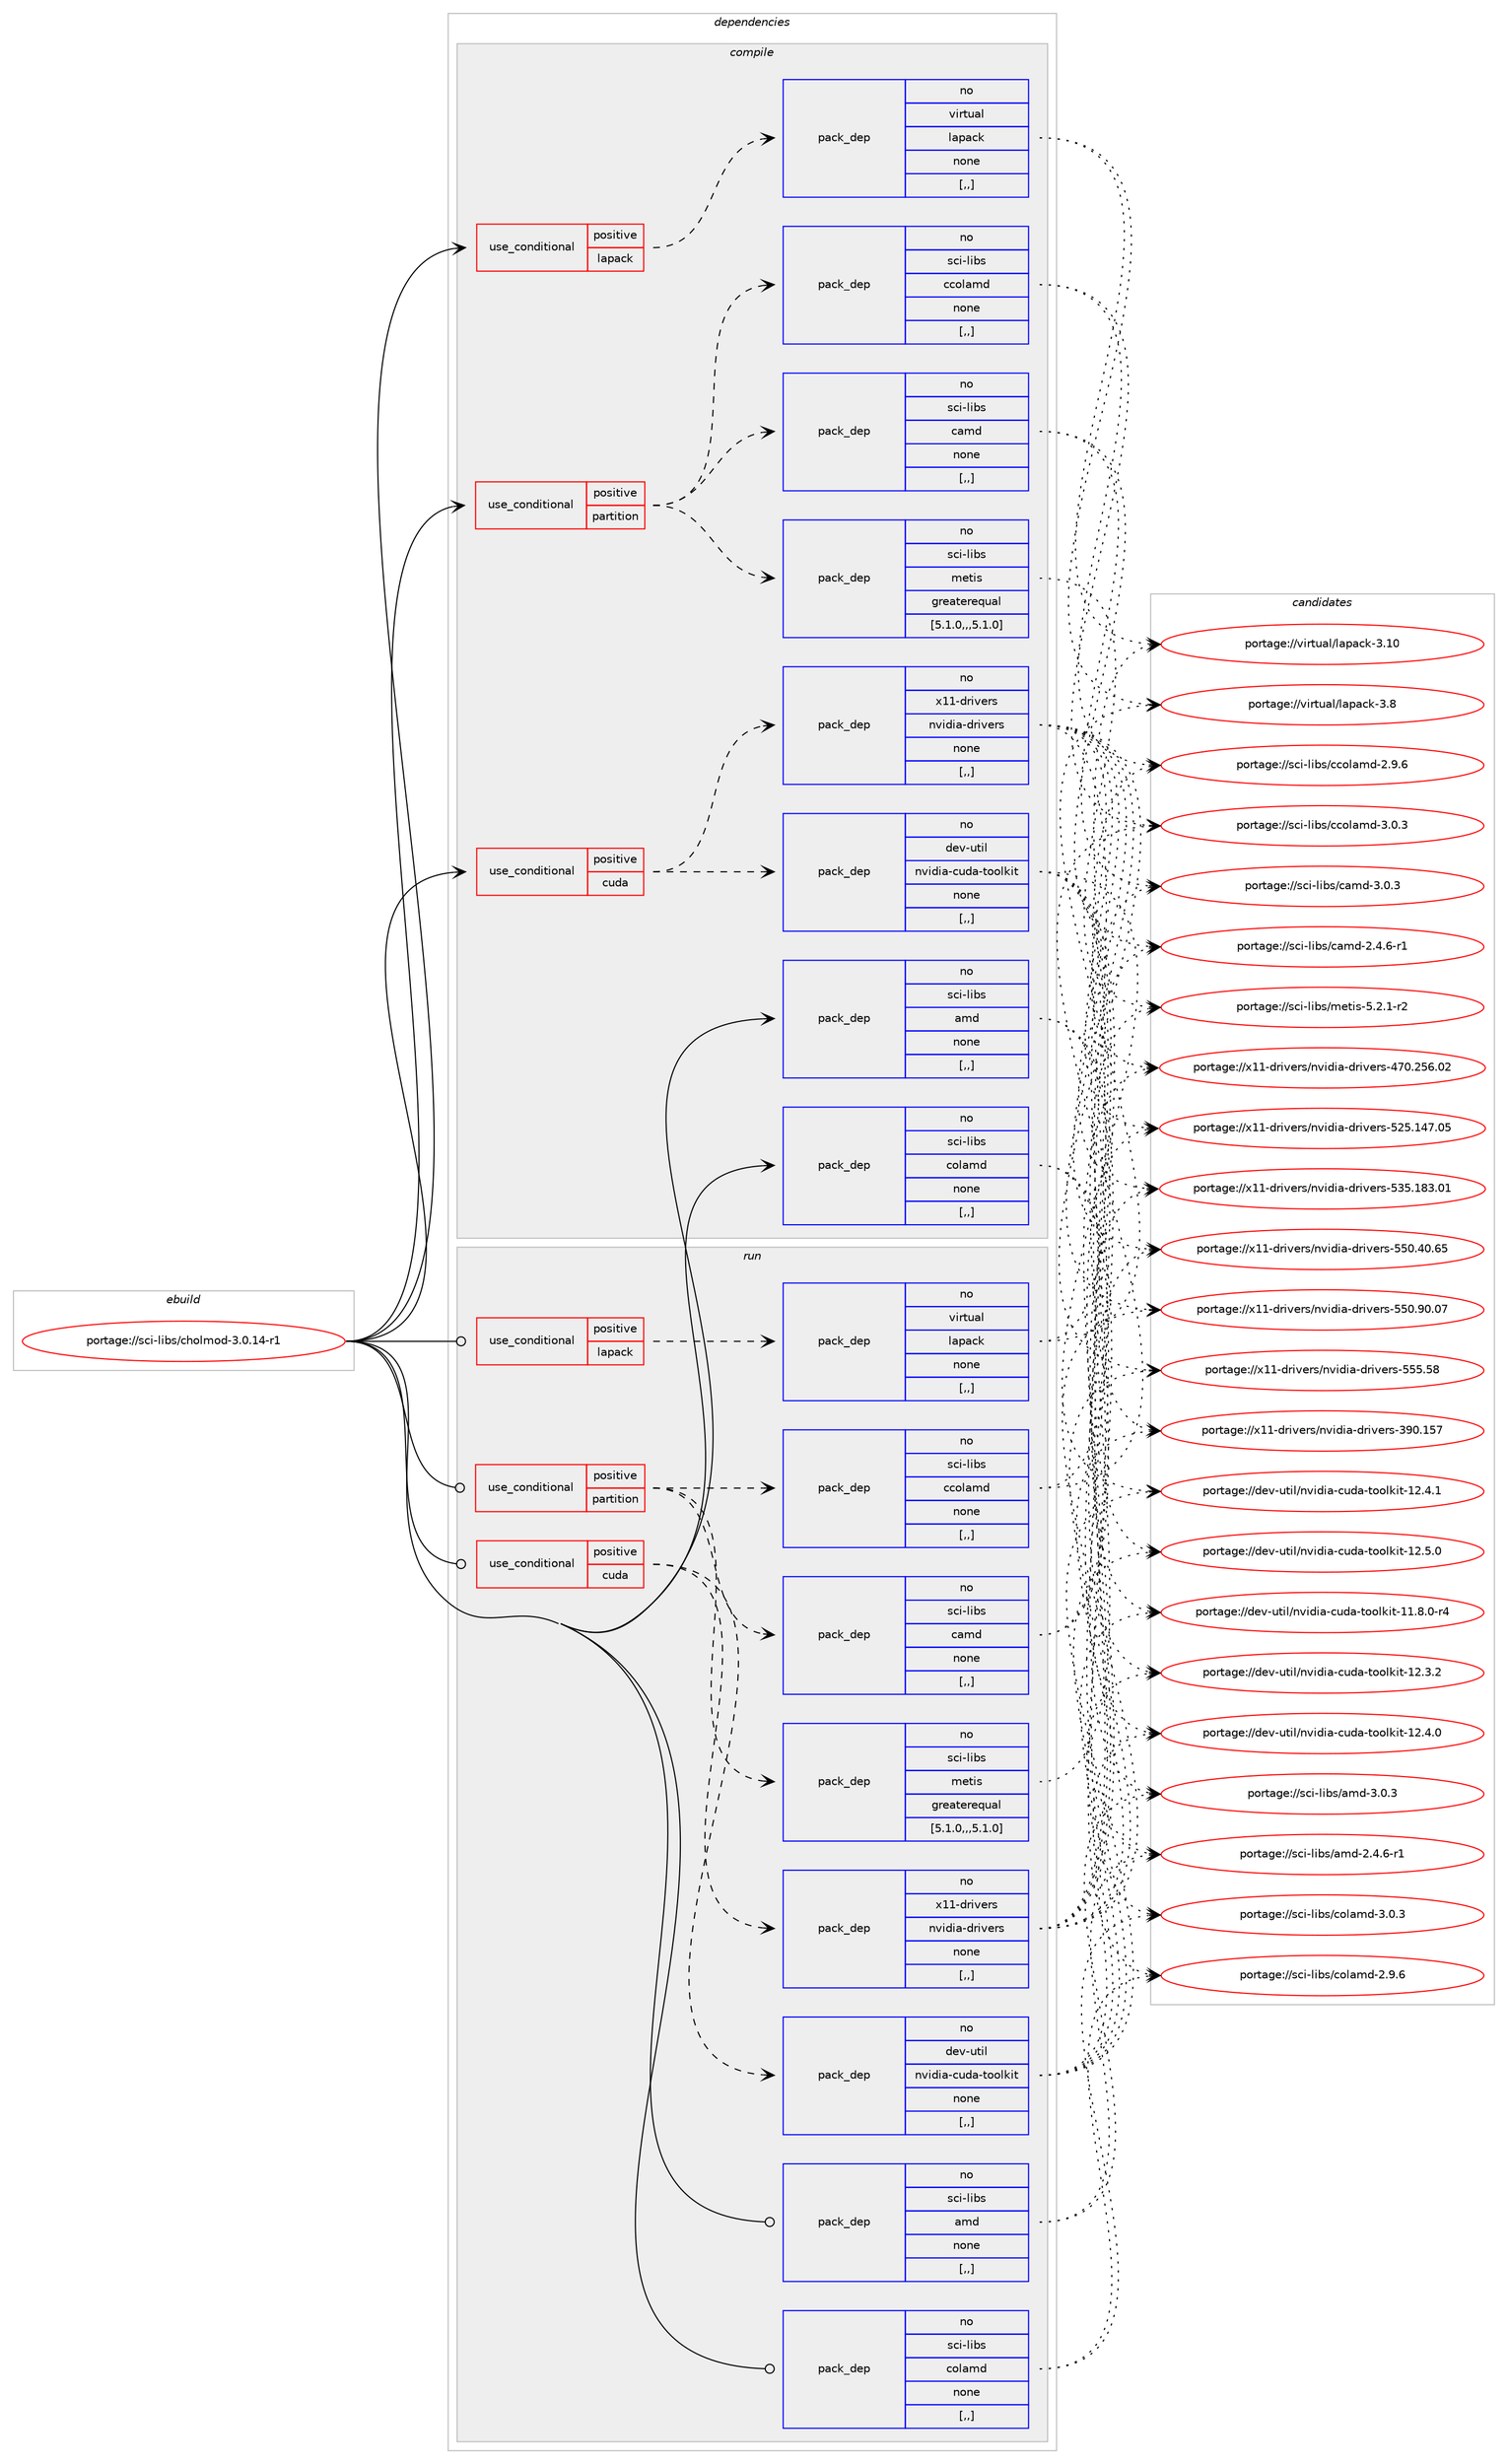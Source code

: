 digraph prolog {

# *************
# Graph options
# *************

newrank=true;
concentrate=true;
compound=true;
graph [rankdir=LR,fontname=Helvetica,fontsize=10,ranksep=1.5];#, ranksep=2.5, nodesep=0.2];
edge  [arrowhead=vee];
node  [fontname=Helvetica,fontsize=10];

# **********
# The ebuild
# **********

subgraph cluster_leftcol {
color=gray;
rank=same;
label=<<i>ebuild</i>>;
id [label="portage://sci-libs/cholmod-3.0.14-r1", color=red, width=4, href="../sci-libs/cholmod-3.0.14-r1.svg"];
}

# ****************
# The dependencies
# ****************

subgraph cluster_midcol {
color=gray;
label=<<i>dependencies</i>>;
subgraph cluster_compile {
fillcolor="#eeeeee";
style=filled;
label=<<i>compile</i>>;
subgraph cond103065 {
dependency390707 [label=<<TABLE BORDER="0" CELLBORDER="1" CELLSPACING="0" CELLPADDING="4"><TR><TD ROWSPAN="3" CELLPADDING="10">use_conditional</TD></TR><TR><TD>positive</TD></TR><TR><TD>cuda</TD></TR></TABLE>>, shape=none, color=red];
subgraph pack284863 {
dependency390708 [label=<<TABLE BORDER="0" CELLBORDER="1" CELLSPACING="0" CELLPADDING="4" WIDTH="220"><TR><TD ROWSPAN="6" CELLPADDING="30">pack_dep</TD></TR><TR><TD WIDTH="110">no</TD></TR><TR><TD>dev-util</TD></TR><TR><TD>nvidia-cuda-toolkit</TD></TR><TR><TD>none</TD></TR><TR><TD>[,,]</TD></TR></TABLE>>, shape=none, color=blue];
}
dependency390707:e -> dependency390708:w [weight=20,style="dashed",arrowhead="vee"];
subgraph pack284864 {
dependency390709 [label=<<TABLE BORDER="0" CELLBORDER="1" CELLSPACING="0" CELLPADDING="4" WIDTH="220"><TR><TD ROWSPAN="6" CELLPADDING="30">pack_dep</TD></TR><TR><TD WIDTH="110">no</TD></TR><TR><TD>x11-drivers</TD></TR><TR><TD>nvidia-drivers</TD></TR><TR><TD>none</TD></TR><TR><TD>[,,]</TD></TR></TABLE>>, shape=none, color=blue];
}
dependency390707:e -> dependency390709:w [weight=20,style="dashed",arrowhead="vee"];
}
id:e -> dependency390707:w [weight=20,style="solid",arrowhead="vee"];
subgraph cond103066 {
dependency390710 [label=<<TABLE BORDER="0" CELLBORDER="1" CELLSPACING="0" CELLPADDING="4"><TR><TD ROWSPAN="3" CELLPADDING="10">use_conditional</TD></TR><TR><TD>positive</TD></TR><TR><TD>lapack</TD></TR></TABLE>>, shape=none, color=red];
subgraph pack284865 {
dependency390711 [label=<<TABLE BORDER="0" CELLBORDER="1" CELLSPACING="0" CELLPADDING="4" WIDTH="220"><TR><TD ROWSPAN="6" CELLPADDING="30">pack_dep</TD></TR><TR><TD WIDTH="110">no</TD></TR><TR><TD>virtual</TD></TR><TR><TD>lapack</TD></TR><TR><TD>none</TD></TR><TR><TD>[,,]</TD></TR></TABLE>>, shape=none, color=blue];
}
dependency390710:e -> dependency390711:w [weight=20,style="dashed",arrowhead="vee"];
}
id:e -> dependency390710:w [weight=20,style="solid",arrowhead="vee"];
subgraph cond103067 {
dependency390712 [label=<<TABLE BORDER="0" CELLBORDER="1" CELLSPACING="0" CELLPADDING="4"><TR><TD ROWSPAN="3" CELLPADDING="10">use_conditional</TD></TR><TR><TD>positive</TD></TR><TR><TD>partition</TD></TR></TABLE>>, shape=none, color=red];
subgraph pack284866 {
dependency390713 [label=<<TABLE BORDER="0" CELLBORDER="1" CELLSPACING="0" CELLPADDING="4" WIDTH="220"><TR><TD ROWSPAN="6" CELLPADDING="30">pack_dep</TD></TR><TR><TD WIDTH="110">no</TD></TR><TR><TD>sci-libs</TD></TR><TR><TD>camd</TD></TR><TR><TD>none</TD></TR><TR><TD>[,,]</TD></TR></TABLE>>, shape=none, color=blue];
}
dependency390712:e -> dependency390713:w [weight=20,style="dashed",arrowhead="vee"];
subgraph pack284867 {
dependency390714 [label=<<TABLE BORDER="0" CELLBORDER="1" CELLSPACING="0" CELLPADDING="4" WIDTH="220"><TR><TD ROWSPAN="6" CELLPADDING="30">pack_dep</TD></TR><TR><TD WIDTH="110">no</TD></TR><TR><TD>sci-libs</TD></TR><TR><TD>ccolamd</TD></TR><TR><TD>none</TD></TR><TR><TD>[,,]</TD></TR></TABLE>>, shape=none, color=blue];
}
dependency390712:e -> dependency390714:w [weight=20,style="dashed",arrowhead="vee"];
subgraph pack284868 {
dependency390715 [label=<<TABLE BORDER="0" CELLBORDER="1" CELLSPACING="0" CELLPADDING="4" WIDTH="220"><TR><TD ROWSPAN="6" CELLPADDING="30">pack_dep</TD></TR><TR><TD WIDTH="110">no</TD></TR><TR><TD>sci-libs</TD></TR><TR><TD>metis</TD></TR><TR><TD>greaterequal</TD></TR><TR><TD>[5.1.0,,,5.1.0]</TD></TR></TABLE>>, shape=none, color=blue];
}
dependency390712:e -> dependency390715:w [weight=20,style="dashed",arrowhead="vee"];
}
id:e -> dependency390712:w [weight=20,style="solid",arrowhead="vee"];
subgraph pack284869 {
dependency390716 [label=<<TABLE BORDER="0" CELLBORDER="1" CELLSPACING="0" CELLPADDING="4" WIDTH="220"><TR><TD ROWSPAN="6" CELLPADDING="30">pack_dep</TD></TR><TR><TD WIDTH="110">no</TD></TR><TR><TD>sci-libs</TD></TR><TR><TD>amd</TD></TR><TR><TD>none</TD></TR><TR><TD>[,,]</TD></TR></TABLE>>, shape=none, color=blue];
}
id:e -> dependency390716:w [weight=20,style="solid",arrowhead="vee"];
subgraph pack284870 {
dependency390717 [label=<<TABLE BORDER="0" CELLBORDER="1" CELLSPACING="0" CELLPADDING="4" WIDTH="220"><TR><TD ROWSPAN="6" CELLPADDING="30">pack_dep</TD></TR><TR><TD WIDTH="110">no</TD></TR><TR><TD>sci-libs</TD></TR><TR><TD>colamd</TD></TR><TR><TD>none</TD></TR><TR><TD>[,,]</TD></TR></TABLE>>, shape=none, color=blue];
}
id:e -> dependency390717:w [weight=20,style="solid",arrowhead="vee"];
}
subgraph cluster_compileandrun {
fillcolor="#eeeeee";
style=filled;
label=<<i>compile and run</i>>;
}
subgraph cluster_run {
fillcolor="#eeeeee";
style=filled;
label=<<i>run</i>>;
subgraph cond103068 {
dependency390718 [label=<<TABLE BORDER="0" CELLBORDER="1" CELLSPACING="0" CELLPADDING="4"><TR><TD ROWSPAN="3" CELLPADDING="10">use_conditional</TD></TR><TR><TD>positive</TD></TR><TR><TD>cuda</TD></TR></TABLE>>, shape=none, color=red];
subgraph pack284871 {
dependency390719 [label=<<TABLE BORDER="0" CELLBORDER="1" CELLSPACING="0" CELLPADDING="4" WIDTH="220"><TR><TD ROWSPAN="6" CELLPADDING="30">pack_dep</TD></TR><TR><TD WIDTH="110">no</TD></TR><TR><TD>dev-util</TD></TR><TR><TD>nvidia-cuda-toolkit</TD></TR><TR><TD>none</TD></TR><TR><TD>[,,]</TD></TR></TABLE>>, shape=none, color=blue];
}
dependency390718:e -> dependency390719:w [weight=20,style="dashed",arrowhead="vee"];
subgraph pack284872 {
dependency390720 [label=<<TABLE BORDER="0" CELLBORDER="1" CELLSPACING="0" CELLPADDING="4" WIDTH="220"><TR><TD ROWSPAN="6" CELLPADDING="30">pack_dep</TD></TR><TR><TD WIDTH="110">no</TD></TR><TR><TD>x11-drivers</TD></TR><TR><TD>nvidia-drivers</TD></TR><TR><TD>none</TD></TR><TR><TD>[,,]</TD></TR></TABLE>>, shape=none, color=blue];
}
dependency390718:e -> dependency390720:w [weight=20,style="dashed",arrowhead="vee"];
}
id:e -> dependency390718:w [weight=20,style="solid",arrowhead="odot"];
subgraph cond103069 {
dependency390721 [label=<<TABLE BORDER="0" CELLBORDER="1" CELLSPACING="0" CELLPADDING="4"><TR><TD ROWSPAN="3" CELLPADDING="10">use_conditional</TD></TR><TR><TD>positive</TD></TR><TR><TD>lapack</TD></TR></TABLE>>, shape=none, color=red];
subgraph pack284873 {
dependency390722 [label=<<TABLE BORDER="0" CELLBORDER="1" CELLSPACING="0" CELLPADDING="4" WIDTH="220"><TR><TD ROWSPAN="6" CELLPADDING="30">pack_dep</TD></TR><TR><TD WIDTH="110">no</TD></TR><TR><TD>virtual</TD></TR><TR><TD>lapack</TD></TR><TR><TD>none</TD></TR><TR><TD>[,,]</TD></TR></TABLE>>, shape=none, color=blue];
}
dependency390721:e -> dependency390722:w [weight=20,style="dashed",arrowhead="vee"];
}
id:e -> dependency390721:w [weight=20,style="solid",arrowhead="odot"];
subgraph cond103070 {
dependency390723 [label=<<TABLE BORDER="0" CELLBORDER="1" CELLSPACING="0" CELLPADDING="4"><TR><TD ROWSPAN="3" CELLPADDING="10">use_conditional</TD></TR><TR><TD>positive</TD></TR><TR><TD>partition</TD></TR></TABLE>>, shape=none, color=red];
subgraph pack284874 {
dependency390724 [label=<<TABLE BORDER="0" CELLBORDER="1" CELLSPACING="0" CELLPADDING="4" WIDTH="220"><TR><TD ROWSPAN="6" CELLPADDING="30">pack_dep</TD></TR><TR><TD WIDTH="110">no</TD></TR><TR><TD>sci-libs</TD></TR><TR><TD>camd</TD></TR><TR><TD>none</TD></TR><TR><TD>[,,]</TD></TR></TABLE>>, shape=none, color=blue];
}
dependency390723:e -> dependency390724:w [weight=20,style="dashed",arrowhead="vee"];
subgraph pack284875 {
dependency390725 [label=<<TABLE BORDER="0" CELLBORDER="1" CELLSPACING="0" CELLPADDING="4" WIDTH="220"><TR><TD ROWSPAN="6" CELLPADDING="30">pack_dep</TD></TR><TR><TD WIDTH="110">no</TD></TR><TR><TD>sci-libs</TD></TR><TR><TD>ccolamd</TD></TR><TR><TD>none</TD></TR><TR><TD>[,,]</TD></TR></TABLE>>, shape=none, color=blue];
}
dependency390723:e -> dependency390725:w [weight=20,style="dashed",arrowhead="vee"];
subgraph pack284876 {
dependency390726 [label=<<TABLE BORDER="0" CELLBORDER="1" CELLSPACING="0" CELLPADDING="4" WIDTH="220"><TR><TD ROWSPAN="6" CELLPADDING="30">pack_dep</TD></TR><TR><TD WIDTH="110">no</TD></TR><TR><TD>sci-libs</TD></TR><TR><TD>metis</TD></TR><TR><TD>greaterequal</TD></TR><TR><TD>[5.1.0,,,5.1.0]</TD></TR></TABLE>>, shape=none, color=blue];
}
dependency390723:e -> dependency390726:w [weight=20,style="dashed",arrowhead="vee"];
}
id:e -> dependency390723:w [weight=20,style="solid",arrowhead="odot"];
subgraph pack284877 {
dependency390727 [label=<<TABLE BORDER="0" CELLBORDER="1" CELLSPACING="0" CELLPADDING="4" WIDTH="220"><TR><TD ROWSPAN="6" CELLPADDING="30">pack_dep</TD></TR><TR><TD WIDTH="110">no</TD></TR><TR><TD>sci-libs</TD></TR><TR><TD>amd</TD></TR><TR><TD>none</TD></TR><TR><TD>[,,]</TD></TR></TABLE>>, shape=none, color=blue];
}
id:e -> dependency390727:w [weight=20,style="solid",arrowhead="odot"];
subgraph pack284878 {
dependency390728 [label=<<TABLE BORDER="0" CELLBORDER="1" CELLSPACING="0" CELLPADDING="4" WIDTH="220"><TR><TD ROWSPAN="6" CELLPADDING="30">pack_dep</TD></TR><TR><TD WIDTH="110">no</TD></TR><TR><TD>sci-libs</TD></TR><TR><TD>colamd</TD></TR><TR><TD>none</TD></TR><TR><TD>[,,]</TD></TR></TABLE>>, shape=none, color=blue];
}
id:e -> dependency390728:w [weight=20,style="solid",arrowhead="odot"];
}
}

# **************
# The candidates
# **************

subgraph cluster_choices {
rank=same;
color=gray;
label=<<i>candidates</i>>;

subgraph choice284863 {
color=black;
nodesep=1;
choice10010111845117116105108471101181051001059745991171009745116111111108107105116454949465646484511452 [label="portage://dev-util/nvidia-cuda-toolkit-11.8.0-r4", color=red, width=4,href="../dev-util/nvidia-cuda-toolkit-11.8.0-r4.svg"];
choice1001011184511711610510847110118105100105974599117100974511611111110810710511645495046514650 [label="portage://dev-util/nvidia-cuda-toolkit-12.3.2", color=red, width=4,href="../dev-util/nvidia-cuda-toolkit-12.3.2.svg"];
choice1001011184511711610510847110118105100105974599117100974511611111110810710511645495046524648 [label="portage://dev-util/nvidia-cuda-toolkit-12.4.0", color=red, width=4,href="../dev-util/nvidia-cuda-toolkit-12.4.0.svg"];
choice1001011184511711610510847110118105100105974599117100974511611111110810710511645495046524649 [label="portage://dev-util/nvidia-cuda-toolkit-12.4.1", color=red, width=4,href="../dev-util/nvidia-cuda-toolkit-12.4.1.svg"];
choice1001011184511711610510847110118105100105974599117100974511611111110810710511645495046534648 [label="portage://dev-util/nvidia-cuda-toolkit-12.5.0", color=red, width=4,href="../dev-util/nvidia-cuda-toolkit-12.5.0.svg"];
dependency390708:e -> choice10010111845117116105108471101181051001059745991171009745116111111108107105116454949465646484511452:w [style=dotted,weight="100"];
dependency390708:e -> choice1001011184511711610510847110118105100105974599117100974511611111110810710511645495046514650:w [style=dotted,weight="100"];
dependency390708:e -> choice1001011184511711610510847110118105100105974599117100974511611111110810710511645495046524648:w [style=dotted,weight="100"];
dependency390708:e -> choice1001011184511711610510847110118105100105974599117100974511611111110810710511645495046524649:w [style=dotted,weight="100"];
dependency390708:e -> choice1001011184511711610510847110118105100105974599117100974511611111110810710511645495046534648:w [style=dotted,weight="100"];
}
subgraph choice284864 {
color=black;
nodesep=1;
choice1204949451001141051181011141154711011810510010597451001141051181011141154551574846495355 [label="portage://x11-drivers/nvidia-drivers-390.157", color=red, width=4,href="../x11-drivers/nvidia-drivers-390.157.svg"];
choice1204949451001141051181011141154711011810510010597451001141051181011141154552554846505354464850 [label="portage://x11-drivers/nvidia-drivers-470.256.02", color=red, width=4,href="../x11-drivers/nvidia-drivers-470.256.02.svg"];
choice1204949451001141051181011141154711011810510010597451001141051181011141154553505346495255464853 [label="portage://x11-drivers/nvidia-drivers-525.147.05", color=red, width=4,href="../x11-drivers/nvidia-drivers-525.147.05.svg"];
choice1204949451001141051181011141154711011810510010597451001141051181011141154553515346495651464849 [label="portage://x11-drivers/nvidia-drivers-535.183.01", color=red, width=4,href="../x11-drivers/nvidia-drivers-535.183.01.svg"];
choice12049494510011410511810111411547110118105100105974510011410511810111411545535348465248465453 [label="portage://x11-drivers/nvidia-drivers-550.40.65", color=red, width=4,href="../x11-drivers/nvidia-drivers-550.40.65.svg"];
choice12049494510011410511810111411547110118105100105974510011410511810111411545535348465748464855 [label="portage://x11-drivers/nvidia-drivers-550.90.07", color=red, width=4,href="../x11-drivers/nvidia-drivers-550.90.07.svg"];
choice12049494510011410511810111411547110118105100105974510011410511810111411545535353465356 [label="portage://x11-drivers/nvidia-drivers-555.58", color=red, width=4,href="../x11-drivers/nvidia-drivers-555.58.svg"];
dependency390709:e -> choice1204949451001141051181011141154711011810510010597451001141051181011141154551574846495355:w [style=dotted,weight="100"];
dependency390709:e -> choice1204949451001141051181011141154711011810510010597451001141051181011141154552554846505354464850:w [style=dotted,weight="100"];
dependency390709:e -> choice1204949451001141051181011141154711011810510010597451001141051181011141154553505346495255464853:w [style=dotted,weight="100"];
dependency390709:e -> choice1204949451001141051181011141154711011810510010597451001141051181011141154553515346495651464849:w [style=dotted,weight="100"];
dependency390709:e -> choice12049494510011410511810111411547110118105100105974510011410511810111411545535348465248465453:w [style=dotted,weight="100"];
dependency390709:e -> choice12049494510011410511810111411547110118105100105974510011410511810111411545535348465748464855:w [style=dotted,weight="100"];
dependency390709:e -> choice12049494510011410511810111411547110118105100105974510011410511810111411545535353465356:w [style=dotted,weight="100"];
}
subgraph choice284865 {
color=black;
nodesep=1;
choice11810511411611797108471089711297991074551464948 [label="portage://virtual/lapack-3.10", color=red, width=4,href="../virtual/lapack-3.10.svg"];
choice118105114116117971084710897112979910745514656 [label="portage://virtual/lapack-3.8", color=red, width=4,href="../virtual/lapack-3.8.svg"];
dependency390711:e -> choice11810511411611797108471089711297991074551464948:w [style=dotted,weight="100"];
dependency390711:e -> choice118105114116117971084710897112979910745514656:w [style=dotted,weight="100"];
}
subgraph choice284866 {
color=black;
nodesep=1;
choice1159910545108105981154799971091004550465246544511449 [label="portage://sci-libs/camd-2.4.6-r1", color=red, width=4,href="../sci-libs/camd-2.4.6-r1.svg"];
choice115991054510810598115479997109100455146484651 [label="portage://sci-libs/camd-3.0.3", color=red, width=4,href="../sci-libs/camd-3.0.3.svg"];
dependency390713:e -> choice1159910545108105981154799971091004550465246544511449:w [style=dotted,weight="100"];
dependency390713:e -> choice115991054510810598115479997109100455146484651:w [style=dotted,weight="100"];
}
subgraph choice284867 {
color=black;
nodesep=1;
choice11599105451081059811547999911110897109100455046574654 [label="portage://sci-libs/ccolamd-2.9.6", color=red, width=4,href="../sci-libs/ccolamd-2.9.6.svg"];
choice11599105451081059811547999911110897109100455146484651 [label="portage://sci-libs/ccolamd-3.0.3", color=red, width=4,href="../sci-libs/ccolamd-3.0.3.svg"];
dependency390714:e -> choice11599105451081059811547999911110897109100455046574654:w [style=dotted,weight="100"];
dependency390714:e -> choice11599105451081059811547999911110897109100455146484651:w [style=dotted,weight="100"];
}
subgraph choice284868 {
color=black;
nodesep=1;
choice115991054510810598115471091011161051154553465046494511450 [label="portage://sci-libs/metis-5.2.1-r2", color=red, width=4,href="../sci-libs/metis-5.2.1-r2.svg"];
dependency390715:e -> choice115991054510810598115471091011161051154553465046494511450:w [style=dotted,weight="100"];
}
subgraph choice284869 {
color=black;
nodesep=1;
choice11599105451081059811547971091004550465246544511449 [label="portage://sci-libs/amd-2.4.6-r1", color=red, width=4,href="../sci-libs/amd-2.4.6-r1.svg"];
choice1159910545108105981154797109100455146484651 [label="portage://sci-libs/amd-3.0.3", color=red, width=4,href="../sci-libs/amd-3.0.3.svg"];
dependency390716:e -> choice11599105451081059811547971091004550465246544511449:w [style=dotted,weight="100"];
dependency390716:e -> choice1159910545108105981154797109100455146484651:w [style=dotted,weight="100"];
}
subgraph choice284870 {
color=black;
nodesep=1;
choice115991054510810598115479911110897109100455046574654 [label="portage://sci-libs/colamd-2.9.6", color=red, width=4,href="../sci-libs/colamd-2.9.6.svg"];
choice115991054510810598115479911110897109100455146484651 [label="portage://sci-libs/colamd-3.0.3", color=red, width=4,href="../sci-libs/colamd-3.0.3.svg"];
dependency390717:e -> choice115991054510810598115479911110897109100455046574654:w [style=dotted,weight="100"];
dependency390717:e -> choice115991054510810598115479911110897109100455146484651:w [style=dotted,weight="100"];
}
subgraph choice284871 {
color=black;
nodesep=1;
choice10010111845117116105108471101181051001059745991171009745116111111108107105116454949465646484511452 [label="portage://dev-util/nvidia-cuda-toolkit-11.8.0-r4", color=red, width=4,href="../dev-util/nvidia-cuda-toolkit-11.8.0-r4.svg"];
choice1001011184511711610510847110118105100105974599117100974511611111110810710511645495046514650 [label="portage://dev-util/nvidia-cuda-toolkit-12.3.2", color=red, width=4,href="../dev-util/nvidia-cuda-toolkit-12.3.2.svg"];
choice1001011184511711610510847110118105100105974599117100974511611111110810710511645495046524648 [label="portage://dev-util/nvidia-cuda-toolkit-12.4.0", color=red, width=4,href="../dev-util/nvidia-cuda-toolkit-12.4.0.svg"];
choice1001011184511711610510847110118105100105974599117100974511611111110810710511645495046524649 [label="portage://dev-util/nvidia-cuda-toolkit-12.4.1", color=red, width=4,href="../dev-util/nvidia-cuda-toolkit-12.4.1.svg"];
choice1001011184511711610510847110118105100105974599117100974511611111110810710511645495046534648 [label="portage://dev-util/nvidia-cuda-toolkit-12.5.0", color=red, width=4,href="../dev-util/nvidia-cuda-toolkit-12.5.0.svg"];
dependency390719:e -> choice10010111845117116105108471101181051001059745991171009745116111111108107105116454949465646484511452:w [style=dotted,weight="100"];
dependency390719:e -> choice1001011184511711610510847110118105100105974599117100974511611111110810710511645495046514650:w [style=dotted,weight="100"];
dependency390719:e -> choice1001011184511711610510847110118105100105974599117100974511611111110810710511645495046524648:w [style=dotted,weight="100"];
dependency390719:e -> choice1001011184511711610510847110118105100105974599117100974511611111110810710511645495046524649:w [style=dotted,weight="100"];
dependency390719:e -> choice1001011184511711610510847110118105100105974599117100974511611111110810710511645495046534648:w [style=dotted,weight="100"];
}
subgraph choice284872 {
color=black;
nodesep=1;
choice1204949451001141051181011141154711011810510010597451001141051181011141154551574846495355 [label="portage://x11-drivers/nvidia-drivers-390.157", color=red, width=4,href="../x11-drivers/nvidia-drivers-390.157.svg"];
choice1204949451001141051181011141154711011810510010597451001141051181011141154552554846505354464850 [label="portage://x11-drivers/nvidia-drivers-470.256.02", color=red, width=4,href="../x11-drivers/nvidia-drivers-470.256.02.svg"];
choice1204949451001141051181011141154711011810510010597451001141051181011141154553505346495255464853 [label="portage://x11-drivers/nvidia-drivers-525.147.05", color=red, width=4,href="../x11-drivers/nvidia-drivers-525.147.05.svg"];
choice1204949451001141051181011141154711011810510010597451001141051181011141154553515346495651464849 [label="portage://x11-drivers/nvidia-drivers-535.183.01", color=red, width=4,href="../x11-drivers/nvidia-drivers-535.183.01.svg"];
choice12049494510011410511810111411547110118105100105974510011410511810111411545535348465248465453 [label="portage://x11-drivers/nvidia-drivers-550.40.65", color=red, width=4,href="../x11-drivers/nvidia-drivers-550.40.65.svg"];
choice12049494510011410511810111411547110118105100105974510011410511810111411545535348465748464855 [label="portage://x11-drivers/nvidia-drivers-550.90.07", color=red, width=4,href="../x11-drivers/nvidia-drivers-550.90.07.svg"];
choice12049494510011410511810111411547110118105100105974510011410511810111411545535353465356 [label="portage://x11-drivers/nvidia-drivers-555.58", color=red, width=4,href="../x11-drivers/nvidia-drivers-555.58.svg"];
dependency390720:e -> choice1204949451001141051181011141154711011810510010597451001141051181011141154551574846495355:w [style=dotted,weight="100"];
dependency390720:e -> choice1204949451001141051181011141154711011810510010597451001141051181011141154552554846505354464850:w [style=dotted,weight="100"];
dependency390720:e -> choice1204949451001141051181011141154711011810510010597451001141051181011141154553505346495255464853:w [style=dotted,weight="100"];
dependency390720:e -> choice1204949451001141051181011141154711011810510010597451001141051181011141154553515346495651464849:w [style=dotted,weight="100"];
dependency390720:e -> choice12049494510011410511810111411547110118105100105974510011410511810111411545535348465248465453:w [style=dotted,weight="100"];
dependency390720:e -> choice12049494510011410511810111411547110118105100105974510011410511810111411545535348465748464855:w [style=dotted,weight="100"];
dependency390720:e -> choice12049494510011410511810111411547110118105100105974510011410511810111411545535353465356:w [style=dotted,weight="100"];
}
subgraph choice284873 {
color=black;
nodesep=1;
choice11810511411611797108471089711297991074551464948 [label="portage://virtual/lapack-3.10", color=red, width=4,href="../virtual/lapack-3.10.svg"];
choice118105114116117971084710897112979910745514656 [label="portage://virtual/lapack-3.8", color=red, width=4,href="../virtual/lapack-3.8.svg"];
dependency390722:e -> choice11810511411611797108471089711297991074551464948:w [style=dotted,weight="100"];
dependency390722:e -> choice118105114116117971084710897112979910745514656:w [style=dotted,weight="100"];
}
subgraph choice284874 {
color=black;
nodesep=1;
choice1159910545108105981154799971091004550465246544511449 [label="portage://sci-libs/camd-2.4.6-r1", color=red, width=4,href="../sci-libs/camd-2.4.6-r1.svg"];
choice115991054510810598115479997109100455146484651 [label="portage://sci-libs/camd-3.0.3", color=red, width=4,href="../sci-libs/camd-3.0.3.svg"];
dependency390724:e -> choice1159910545108105981154799971091004550465246544511449:w [style=dotted,weight="100"];
dependency390724:e -> choice115991054510810598115479997109100455146484651:w [style=dotted,weight="100"];
}
subgraph choice284875 {
color=black;
nodesep=1;
choice11599105451081059811547999911110897109100455046574654 [label="portage://sci-libs/ccolamd-2.9.6", color=red, width=4,href="../sci-libs/ccolamd-2.9.6.svg"];
choice11599105451081059811547999911110897109100455146484651 [label="portage://sci-libs/ccolamd-3.0.3", color=red, width=4,href="../sci-libs/ccolamd-3.0.3.svg"];
dependency390725:e -> choice11599105451081059811547999911110897109100455046574654:w [style=dotted,weight="100"];
dependency390725:e -> choice11599105451081059811547999911110897109100455146484651:w [style=dotted,weight="100"];
}
subgraph choice284876 {
color=black;
nodesep=1;
choice115991054510810598115471091011161051154553465046494511450 [label="portage://sci-libs/metis-5.2.1-r2", color=red, width=4,href="../sci-libs/metis-5.2.1-r2.svg"];
dependency390726:e -> choice115991054510810598115471091011161051154553465046494511450:w [style=dotted,weight="100"];
}
subgraph choice284877 {
color=black;
nodesep=1;
choice11599105451081059811547971091004550465246544511449 [label="portage://sci-libs/amd-2.4.6-r1", color=red, width=4,href="../sci-libs/amd-2.4.6-r1.svg"];
choice1159910545108105981154797109100455146484651 [label="portage://sci-libs/amd-3.0.3", color=red, width=4,href="../sci-libs/amd-3.0.3.svg"];
dependency390727:e -> choice11599105451081059811547971091004550465246544511449:w [style=dotted,weight="100"];
dependency390727:e -> choice1159910545108105981154797109100455146484651:w [style=dotted,weight="100"];
}
subgraph choice284878 {
color=black;
nodesep=1;
choice115991054510810598115479911110897109100455046574654 [label="portage://sci-libs/colamd-2.9.6", color=red, width=4,href="../sci-libs/colamd-2.9.6.svg"];
choice115991054510810598115479911110897109100455146484651 [label="portage://sci-libs/colamd-3.0.3", color=red, width=4,href="../sci-libs/colamd-3.0.3.svg"];
dependency390728:e -> choice115991054510810598115479911110897109100455046574654:w [style=dotted,weight="100"];
dependency390728:e -> choice115991054510810598115479911110897109100455146484651:w [style=dotted,weight="100"];
}
}

}
